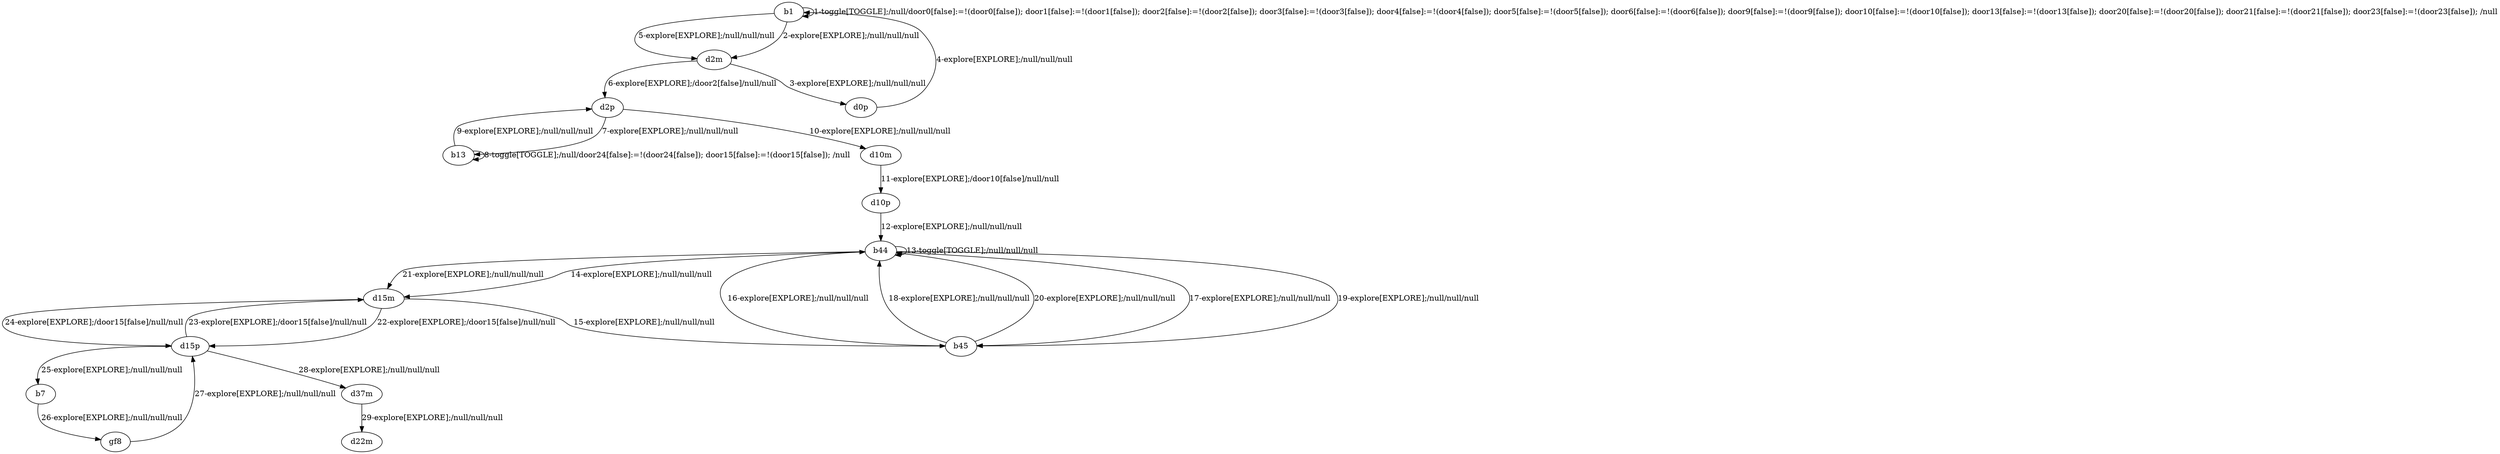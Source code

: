 # Total number of goals covered by this test: 1
# d37m --> d22m

digraph g {
"b1" -> "b1" [label = "1-toggle[TOGGLE];/null/door0[false]:=!(door0[false]); door1[false]:=!(door1[false]); door2[false]:=!(door2[false]); door3[false]:=!(door3[false]); door4[false]:=!(door4[false]); door5[false]:=!(door5[false]); door6[false]:=!(door6[false]); door9[false]:=!(door9[false]); door10[false]:=!(door10[false]); door13[false]:=!(door13[false]); door20[false]:=!(door20[false]); door21[false]:=!(door21[false]); door23[false]:=!(door23[false]); /null"];
"b1" -> "d2m" [label = "2-explore[EXPLORE];/null/null/null"];
"d2m" -> "d0p" [label = "3-explore[EXPLORE];/null/null/null"];
"d0p" -> "b1" [label = "4-explore[EXPLORE];/null/null/null"];
"b1" -> "d2m" [label = "5-explore[EXPLORE];/null/null/null"];
"d2m" -> "d2p" [label = "6-explore[EXPLORE];/door2[false]/null/null"];
"d2p" -> "b13" [label = "7-explore[EXPLORE];/null/null/null"];
"b13" -> "b13" [label = "8-toggle[TOGGLE];/null/door24[false]:=!(door24[false]); door15[false]:=!(door15[false]); /null"];
"b13" -> "d2p" [label = "9-explore[EXPLORE];/null/null/null"];
"d2p" -> "d10m" [label = "10-explore[EXPLORE];/null/null/null"];
"d10m" -> "d10p" [label = "11-explore[EXPLORE];/door10[false]/null/null"];
"d10p" -> "b44" [label = "12-explore[EXPLORE];/null/null/null"];
"b44" -> "b44" [label = "13-toggle[TOGGLE];/null/null/null"];
"b44" -> "d15m" [label = "14-explore[EXPLORE];/null/null/null"];
"d15m" -> "b45" [label = "15-explore[EXPLORE];/null/null/null"];
"b45" -> "b44" [label = "16-explore[EXPLORE];/null/null/null"];
"b44" -> "b45" [label = "17-explore[EXPLORE];/null/null/null"];
"b45" -> "b44" [label = "18-explore[EXPLORE];/null/null/null"];
"b44" -> "b45" [label = "19-explore[EXPLORE];/null/null/null"];
"b45" -> "b44" [label = "20-explore[EXPLORE];/null/null/null"];
"b44" -> "d15m" [label = "21-explore[EXPLORE];/null/null/null"];
"d15m" -> "d15p" [label = "22-explore[EXPLORE];/door15[false]/null/null"];
"d15p" -> "d15m" [label = "23-explore[EXPLORE];/door15[false]/null/null"];
"d15m" -> "d15p" [label = "24-explore[EXPLORE];/door15[false]/null/null"];
"d15p" -> "b7" [label = "25-explore[EXPLORE];/null/null/null"];
"b7" -> "gf8" [label = "26-explore[EXPLORE];/null/null/null"];
"gf8" -> "d15p" [label = "27-explore[EXPLORE];/null/null/null"];
"d15p" -> "d37m" [label = "28-explore[EXPLORE];/null/null/null"];
"d37m" -> "d22m" [label = "29-explore[EXPLORE];/null/null/null"];
}